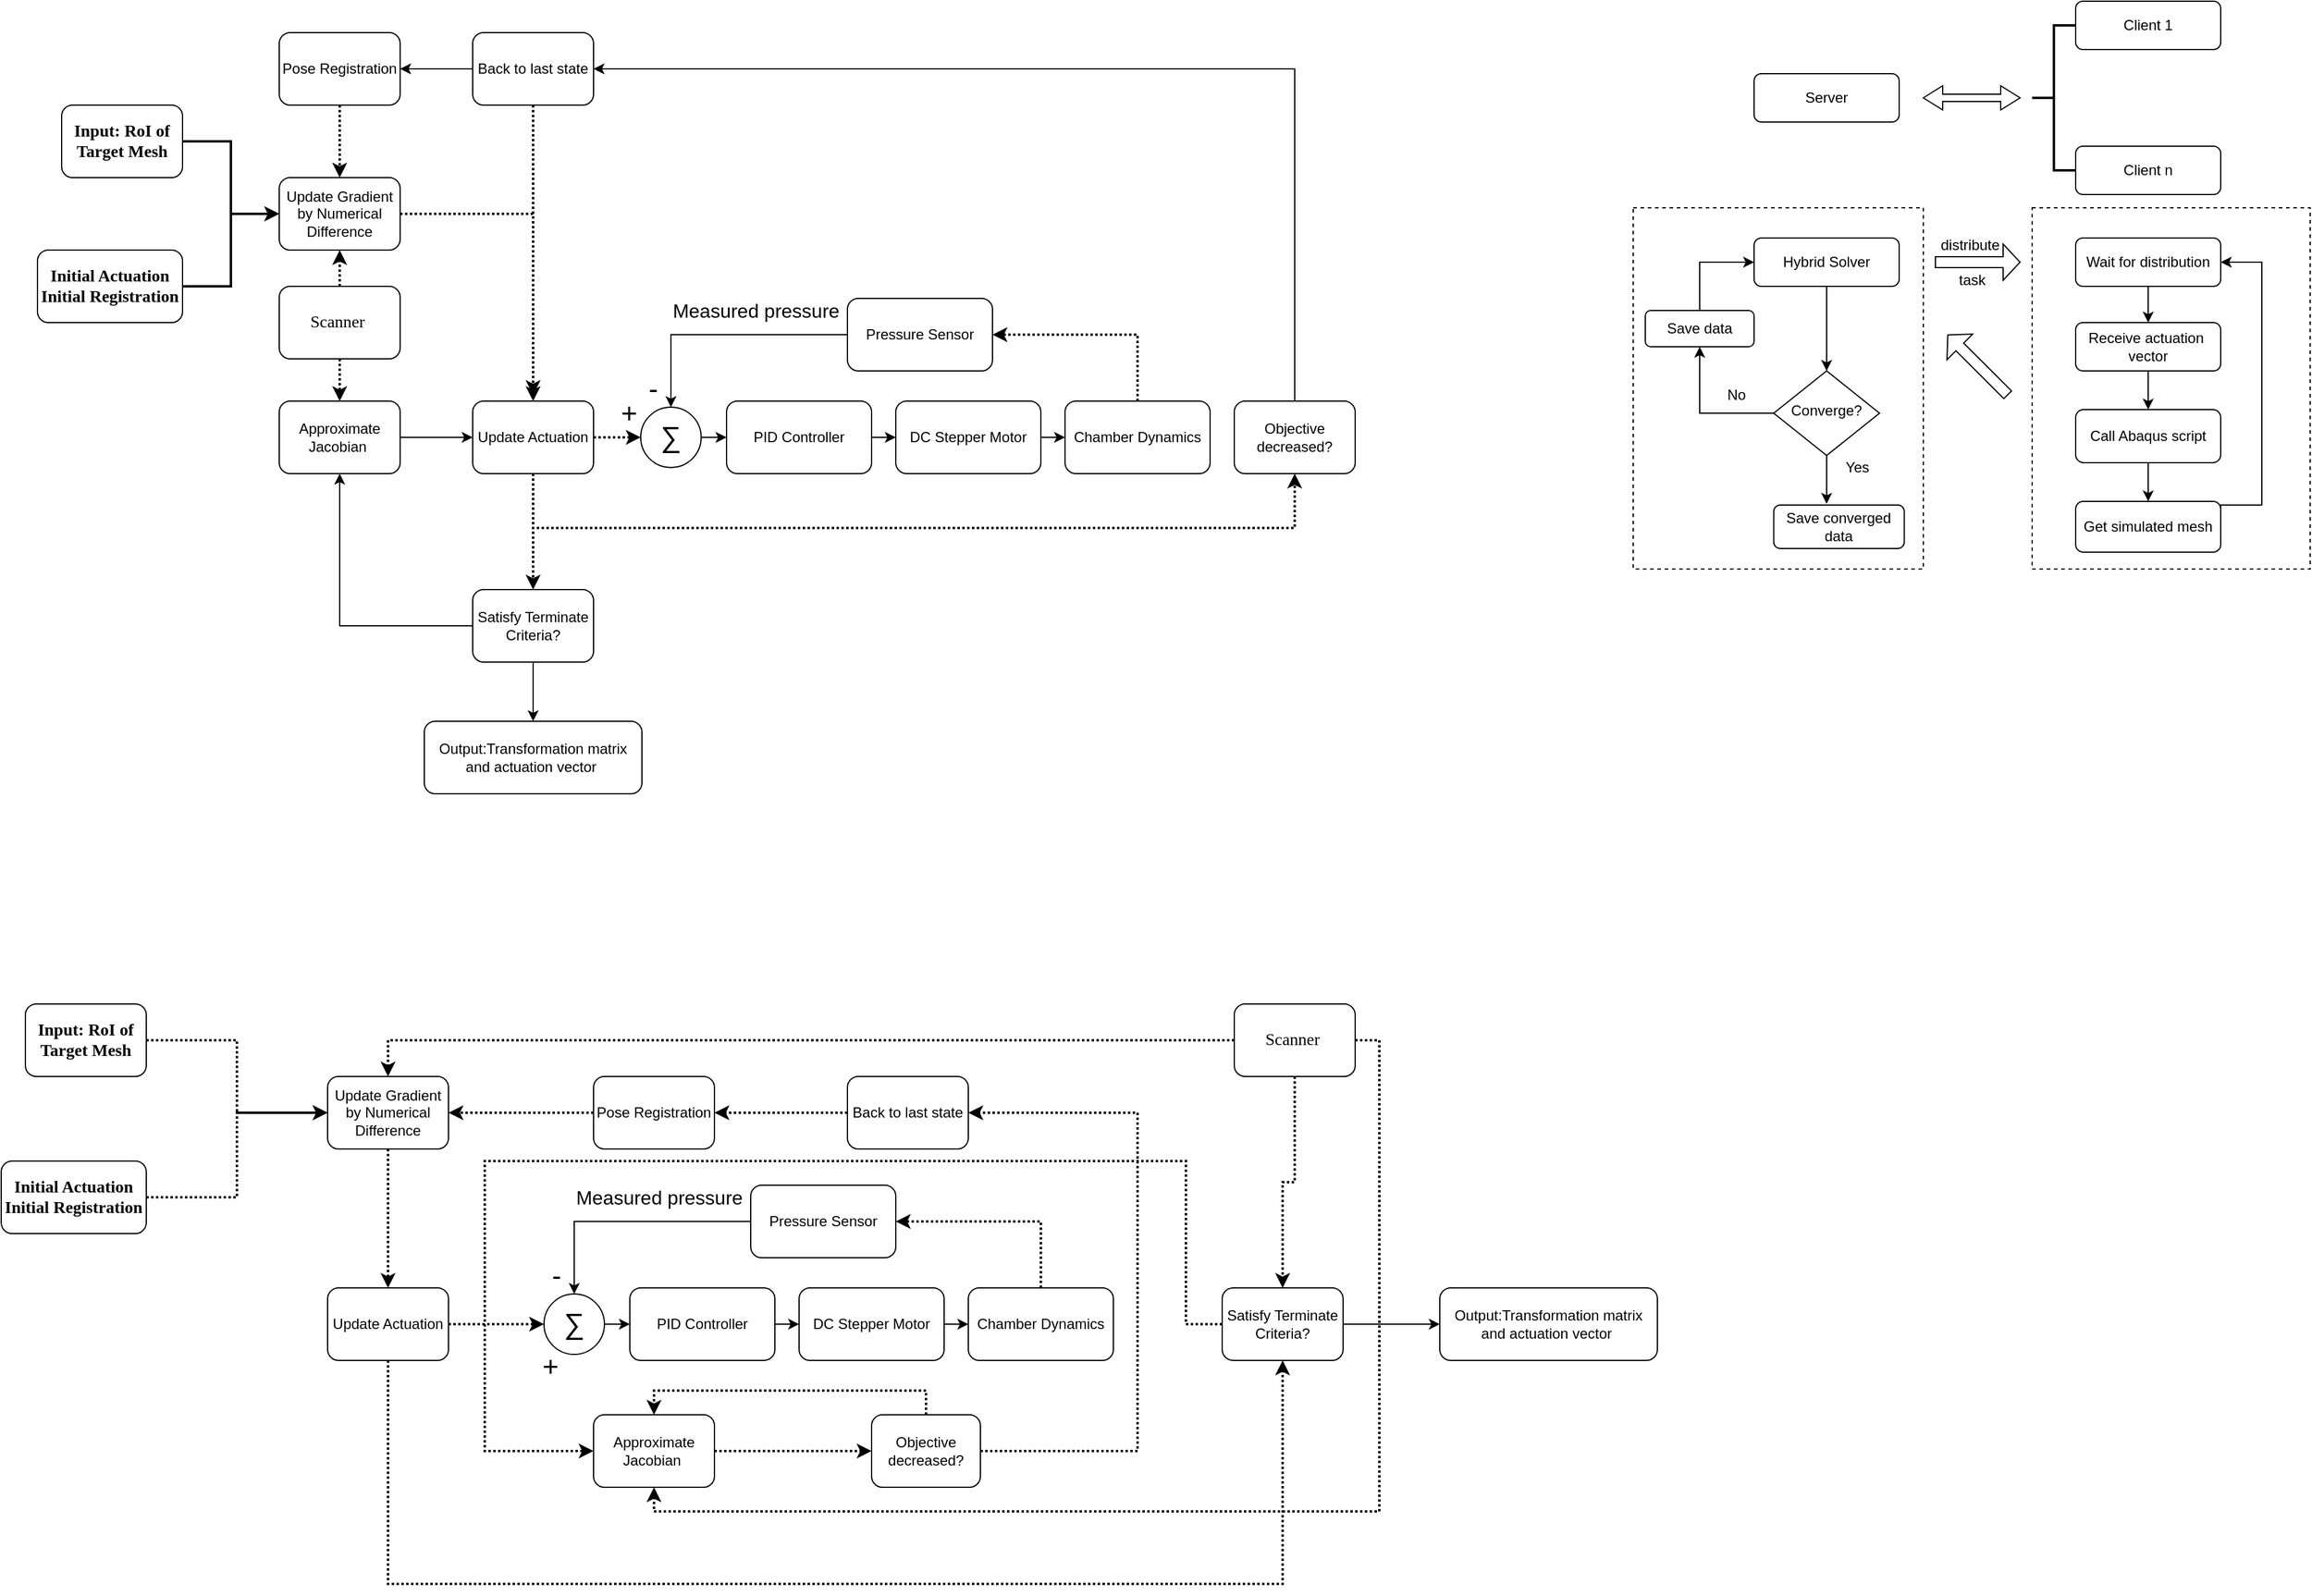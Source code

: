 <mxfile version="17.1.0" type="github">
  <diagram id="C5RBs43oDa-KdzZeNtuy" name="Page-1">
    <mxGraphModel dx="3432" dy="953" grid="1" gridSize="10" guides="1" tooltips="1" connect="1" arrows="1" fold="1" page="1" pageScale="1" pageWidth="827" pageHeight="1169" math="0" shadow="0">
      <root>
        <mxCell id="WIyWlLk6GJQsqaUBKTNV-0" />
        <mxCell id="WIyWlLk6GJQsqaUBKTNV-1" parent="WIyWlLk6GJQsqaUBKTNV-0" />
        <mxCell id="uddgrojwwecJSDZZouhw-0" value="Server" style="rounded=1;whiteSpace=wrap;html=1;fontSize=12;glass=0;strokeWidth=1;shadow=0;" parent="WIyWlLk6GJQsqaUBKTNV-1" vertex="1">
          <mxGeometry x="260" y="330" width="120" height="40" as="geometry" />
        </mxCell>
        <mxCell id="uddgrojwwecJSDZZouhw-1" value="Client 1" style="rounded=1;whiteSpace=wrap;html=1;fontSize=12;glass=0;strokeWidth=1;shadow=0;" parent="WIyWlLk6GJQsqaUBKTNV-1" vertex="1">
          <mxGeometry x="526" y="270" width="120" height="40" as="geometry" />
        </mxCell>
        <mxCell id="uddgrojwwecJSDZZouhw-3" value="Client n" style="rounded=1;whiteSpace=wrap;html=1;fontSize=12;glass=0;strokeWidth=1;shadow=0;" parent="WIyWlLk6GJQsqaUBKTNV-1" vertex="1">
          <mxGeometry x="526" y="390" width="120" height="40" as="geometry" />
        </mxCell>
        <mxCell id="uddgrojwwecJSDZZouhw-6" value="" style="shape=doubleArrow;whiteSpace=wrap;html=1;" parent="WIyWlLk6GJQsqaUBKTNV-1" vertex="1">
          <mxGeometry x="400" y="340" width="80" height="20" as="geometry" />
        </mxCell>
        <mxCell id="uddgrojwwecJSDZZouhw-11" value="" style="strokeWidth=2;html=1;shape=mxgraph.flowchart.annotation_2;align=left;labelPosition=right;pointerEvents=1;" parent="WIyWlLk6GJQsqaUBKTNV-1" vertex="1">
          <mxGeometry x="490" y="290" width="36" height="120" as="geometry" />
        </mxCell>
        <mxCell id="uddgrojwwecJSDZZouhw-13" value="Hybrid Solver" style="rounded=1;whiteSpace=wrap;html=1;fontSize=12;glass=0;strokeWidth=1;shadow=0;" parent="WIyWlLk6GJQsqaUBKTNV-1" vertex="1">
          <mxGeometry x="260" y="466" width="120" height="40" as="geometry" />
        </mxCell>
        <mxCell id="uddgrojwwecJSDZZouhw-23" style="edgeStyle=orthogonalEdgeStyle;rounded=0;orthogonalLoop=1;jettySize=auto;html=1;exitX=0;exitY=0.5;exitDx=0;exitDy=0;entryX=0.5;entryY=1;entryDx=0;entryDy=0;" parent="WIyWlLk6GJQsqaUBKTNV-1" source="uddgrojwwecJSDZZouhw-15" target="uddgrojwwecJSDZZouhw-21" edge="1">
          <mxGeometry relative="1" as="geometry" />
        </mxCell>
        <mxCell id="uddgrojwwecJSDZZouhw-24" style="edgeStyle=orthogonalEdgeStyle;rounded=0;orthogonalLoop=1;jettySize=auto;html=1;exitX=0.5;exitY=0;exitDx=0;exitDy=0;entryX=0;entryY=0.5;entryDx=0;entryDy=0;" parent="WIyWlLk6GJQsqaUBKTNV-1" source="uddgrojwwecJSDZZouhw-21" target="uddgrojwwecJSDZZouhw-13" edge="1">
          <mxGeometry relative="1" as="geometry" />
        </mxCell>
        <mxCell id="uddgrojwwecJSDZZouhw-21" value="Save data" style="rounded=1;whiteSpace=wrap;html=1;fontSize=12;glass=0;strokeWidth=1;shadow=0;" parent="WIyWlLk6GJQsqaUBKTNV-1" vertex="1">
          <mxGeometry x="170" y="526" width="90" height="30" as="geometry" />
        </mxCell>
        <mxCell id="uddgrojwwecJSDZZouhw-15" value="Converge?" style="rhombus;whiteSpace=wrap;html=1;shadow=0;fontFamily=Helvetica;fontSize=12;align=center;strokeWidth=1;spacing=6;spacingTop=-4;" parent="WIyWlLk6GJQsqaUBKTNV-1" vertex="1">
          <mxGeometry x="276.25" y="576" width="87.5" height="70" as="geometry" />
        </mxCell>
        <mxCell id="uddgrojwwecJSDZZouhw-29" style="edgeStyle=orthogonalEdgeStyle;rounded=0;orthogonalLoop=1;jettySize=auto;html=1;exitX=0.5;exitY=1;exitDx=0;exitDy=0;entryX=0.5;entryY=0;entryDx=0;entryDy=0;" parent="WIyWlLk6GJQsqaUBKTNV-1" source="uddgrojwwecJSDZZouhw-13" target="uddgrojwwecJSDZZouhw-15" edge="1">
          <mxGeometry relative="1" as="geometry">
            <mxPoint x="440" y="546" as="sourcePoint" />
            <mxPoint x="370" y="506" as="targetPoint" />
          </mxGeometry>
        </mxCell>
        <mxCell id="uddgrojwwecJSDZZouhw-30" style="edgeStyle=orthogonalEdgeStyle;rounded=0;orthogonalLoop=1;jettySize=auto;html=1;exitX=0.5;exitY=1;exitDx=0;exitDy=0;" parent="WIyWlLk6GJQsqaUBKTNV-1" source="uddgrojwwecJSDZZouhw-15" edge="1">
          <mxGeometry relative="1" as="geometry">
            <mxPoint x="319.5" y="656" as="sourcePoint" />
            <mxPoint x="320" y="686" as="targetPoint" />
            <Array as="points" />
          </mxGeometry>
        </mxCell>
        <mxCell id="uddgrojwwecJSDZZouhw-31" value="Yes&lt;br&gt;" style="text;html=1;align=center;verticalAlign=middle;resizable=0;points=[];autosize=1;strokeColor=none;fillColor=none;" parent="WIyWlLk6GJQsqaUBKTNV-1" vertex="1">
          <mxGeometry x="330" y="646" width="30" height="20" as="geometry" />
        </mxCell>
        <mxCell id="uddgrojwwecJSDZZouhw-32" value="No" style="text;html=1;align=center;verticalAlign=middle;resizable=0;points=[];autosize=1;strokeColor=none;fillColor=none;" parent="WIyWlLk6GJQsqaUBKTNV-1" vertex="1">
          <mxGeometry x="230" y="586" width="30" height="20" as="geometry" />
        </mxCell>
        <mxCell id="uddgrojwwecJSDZZouhw-34" value="Save converged data" style="rounded=1;whiteSpace=wrap;html=1;fontSize=12;glass=0;strokeWidth=1;shadow=0;" parent="WIyWlLk6GJQsqaUBKTNV-1" vertex="1">
          <mxGeometry x="276.25" y="687" width="108" height="36" as="geometry" />
        </mxCell>
        <mxCell id="uddgrojwwecJSDZZouhw-35" value="" style="shape=singleArrow;whiteSpace=wrap;html=1;" parent="WIyWlLk6GJQsqaUBKTNV-1" vertex="1">
          <mxGeometry x="410" y="471" width="70" height="30" as="geometry" />
        </mxCell>
        <mxCell id="uddgrojwwecJSDZZouhw-36" value="distribute&amp;nbsp;&lt;br&gt;&lt;br&gt;task" style="text;html=1;align=center;verticalAlign=middle;resizable=0;points=[];autosize=1;strokeColor=none;fillColor=none;" parent="WIyWlLk6GJQsqaUBKTNV-1" vertex="1">
          <mxGeometry x="405" y="461" width="70" height="50" as="geometry" />
        </mxCell>
        <mxCell id="uddgrojwwecJSDZZouhw-39" value="" style="edgeStyle=orthogonalEdgeStyle;rounded=0;orthogonalLoop=1;jettySize=auto;html=1;" parent="WIyWlLk6GJQsqaUBKTNV-1" source="uddgrojwwecJSDZZouhw-37" target="uddgrojwwecJSDZZouhw-38" edge="1">
          <mxGeometry relative="1" as="geometry" />
        </mxCell>
        <mxCell id="uddgrojwwecJSDZZouhw-37" value="Receive actuation&amp;nbsp;&lt;br&gt;vector" style="rounded=1;whiteSpace=wrap;html=1;fontSize=12;glass=0;strokeWidth=1;shadow=0;" parent="WIyWlLk6GJQsqaUBKTNV-1" vertex="1">
          <mxGeometry x="526" y="536" width="120" height="40" as="geometry" />
        </mxCell>
        <mxCell id="uddgrojwwecJSDZZouhw-41" value="" style="edgeStyle=orthogonalEdgeStyle;rounded=0;orthogonalLoop=1;jettySize=auto;html=1;" parent="WIyWlLk6GJQsqaUBKTNV-1" source="uddgrojwwecJSDZZouhw-38" target="uddgrojwwecJSDZZouhw-40" edge="1">
          <mxGeometry relative="1" as="geometry" />
        </mxCell>
        <mxCell id="uddgrojwwecJSDZZouhw-38" value="Call Abaqus script" style="whiteSpace=wrap;html=1;rounded=1;shadow=0;strokeWidth=1;glass=0;" parent="WIyWlLk6GJQsqaUBKTNV-1" vertex="1">
          <mxGeometry x="526" y="608" width="120" height="44" as="geometry" />
        </mxCell>
        <mxCell id="uddgrojwwecJSDZZouhw-45" style="edgeStyle=orthogonalEdgeStyle;rounded=0;orthogonalLoop=1;jettySize=auto;html=1;exitX=1;exitY=0.5;exitDx=0;exitDy=0;entryX=1;entryY=0.5;entryDx=0;entryDy=0;" parent="WIyWlLk6GJQsqaUBKTNV-1" source="uddgrojwwecJSDZZouhw-40" target="uddgrojwwecJSDZZouhw-47" edge="1">
          <mxGeometry relative="1" as="geometry">
            <mxPoint x="670" y="538" as="targetPoint" />
            <Array as="points">
              <mxPoint x="680" y="687" />
              <mxPoint x="680" y="486" />
            </Array>
          </mxGeometry>
        </mxCell>
        <mxCell id="uddgrojwwecJSDZZouhw-40" value="Get simulated mesh" style="whiteSpace=wrap;html=1;rounded=1;shadow=0;strokeWidth=1;glass=0;" parent="WIyWlLk6GJQsqaUBKTNV-1" vertex="1">
          <mxGeometry x="526" y="684" width="120" height="42" as="geometry" />
        </mxCell>
        <mxCell id="uddgrojwwecJSDZZouhw-42" value="" style="shape=singleArrow;whiteSpace=wrap;html=1;rotation=-135;" parent="WIyWlLk6GJQsqaUBKTNV-1" vertex="1">
          <mxGeometry x="410" y="556" width="70" height="30" as="geometry" />
        </mxCell>
        <mxCell id="uddgrojwwecJSDZZouhw-48" style="edgeStyle=orthogonalEdgeStyle;rounded=0;orthogonalLoop=1;jettySize=auto;html=1;exitX=0.5;exitY=1;exitDx=0;exitDy=0;entryX=0.5;entryY=0;entryDx=0;entryDy=0;" parent="WIyWlLk6GJQsqaUBKTNV-1" source="uddgrojwwecJSDZZouhw-47" target="uddgrojwwecJSDZZouhw-37" edge="1">
          <mxGeometry relative="1" as="geometry" />
        </mxCell>
        <mxCell id="uddgrojwwecJSDZZouhw-47" value="Wait for distribution" style="rounded=1;whiteSpace=wrap;html=1;fontSize=12;glass=0;strokeWidth=1;shadow=0;" parent="WIyWlLk6GJQsqaUBKTNV-1" vertex="1">
          <mxGeometry x="526" y="466" width="120" height="40" as="geometry" />
        </mxCell>
        <mxCell id="uddgrojwwecJSDZZouhw-52" value="" style="rounded=0;whiteSpace=wrap;html=1;fillColor=none;dashed=1;" parent="WIyWlLk6GJQsqaUBKTNV-1" vertex="1">
          <mxGeometry x="490" y="441" width="230" height="299" as="geometry" />
        </mxCell>
        <mxCell id="uddgrojwwecJSDZZouhw-53" value="" style="rounded=0;whiteSpace=wrap;html=1;fillColor=none;dashed=1;" parent="WIyWlLk6GJQsqaUBKTNV-1" vertex="1">
          <mxGeometry x="160" y="441" width="240" height="299" as="geometry" />
        </mxCell>
        <mxCell id="ObpepOgObd0LVibU54qH-86" style="edgeStyle=orthogonalEdgeStyle;rounded=1;jumpSize=2;orthogonalLoop=1;jettySize=auto;html=1;exitX=1;exitY=0.5;exitDx=0;exitDy=0;entryX=0;entryY=0.5;entryDx=0;entryDy=0;dashed=1;dashPattern=1 1;fontFamily=Times New Roman;fontSize=14;startArrow=none;startFill=0;strokeColor=#000000;strokeWidth=2;" edge="1" parent="WIyWlLk6GJQsqaUBKTNV-1" source="ObpepOgObd0LVibU54qH-23" target="ObpepOgObd0LVibU54qH-1">
          <mxGeometry relative="1" as="geometry" />
        </mxCell>
        <mxCell id="ObpepOgObd0LVibU54qH-95" style="edgeStyle=orthogonalEdgeStyle;rounded=0;jumpSize=2;orthogonalLoop=1;jettySize=auto;html=1;exitX=0.5;exitY=1;exitDx=0;exitDy=0;entryX=0.5;entryY=0;entryDx=0;entryDy=0;dashed=1;dashPattern=1 1;fontFamily=Times New Roman;fontSize=14;startArrow=none;startFill=0;strokeColor=#000000;strokeWidth=2;" edge="1" parent="WIyWlLk6GJQsqaUBKTNV-1" source="ObpepOgObd0LVibU54qH-23" target="ObpepOgObd0LVibU54qH-28">
          <mxGeometry relative="1" as="geometry" />
        </mxCell>
        <mxCell id="ObpepOgObd0LVibU54qH-104" style="edgeStyle=orthogonalEdgeStyle;rounded=0;jumpSize=2;orthogonalLoop=1;jettySize=auto;html=1;exitX=0.5;exitY=1;exitDx=0;exitDy=0;entryX=0.5;entryY=1;entryDx=0;entryDy=0;dashed=1;dashPattern=1 1;fontFamily=Times New Roman;fontSize=14;startArrow=none;startFill=0;strokeColor=#000000;strokeWidth=2;" edge="1" parent="WIyWlLk6GJQsqaUBKTNV-1" source="ObpepOgObd0LVibU54qH-23" target="ObpepOgObd0LVibU54qH-33">
          <mxGeometry relative="1" as="geometry">
            <Array as="points">
              <mxPoint x="-750" y="706" />
              <mxPoint x="-120" y="706" />
            </Array>
          </mxGeometry>
        </mxCell>
        <mxCell id="ObpepOgObd0LVibU54qH-23" value="Update Actuation" style="rounded=1;whiteSpace=wrap;html=1;" vertex="1" parent="WIyWlLk6GJQsqaUBKTNV-1">
          <mxGeometry x="-800" y="601" width="100" height="60" as="geometry" />
        </mxCell>
        <mxCell id="ObpepOgObd0LVibU54qH-62" style="edgeStyle=orthogonalEdgeStyle;rounded=0;orthogonalLoop=1;jettySize=auto;html=1;exitX=1;exitY=0.5;exitDx=0;exitDy=0;entryX=0;entryY=0.5;entryDx=0;entryDy=0;fontSize=19;strokeColor=#000000;" edge="1" parent="WIyWlLk6GJQsqaUBKTNV-1" source="ObpepOgObd0LVibU54qH-26" target="ObpepOgObd0LVibU54qH-23">
          <mxGeometry relative="1" as="geometry" />
        </mxCell>
        <mxCell id="ObpepOgObd0LVibU54qH-26" value="Approximate Jacobian&amp;nbsp;" style="rounded=1;whiteSpace=wrap;html=1;" vertex="1" parent="WIyWlLk6GJQsqaUBKTNV-1">
          <mxGeometry x="-960" y="601" width="100" height="60" as="geometry" />
        </mxCell>
        <mxCell id="ObpepOgObd0LVibU54qH-36" value="" style="edgeStyle=orthogonalEdgeStyle;rounded=0;orthogonalLoop=1;jettySize=auto;html=1;fontSize=19;" edge="1" parent="WIyWlLk6GJQsqaUBKTNV-1" source="ObpepOgObd0LVibU54qH-28" target="ObpepOgObd0LVibU54qH-35">
          <mxGeometry relative="1" as="geometry" />
        </mxCell>
        <mxCell id="ObpepOgObd0LVibU54qH-68" style="edgeStyle=orthogonalEdgeStyle;rounded=0;orthogonalLoop=1;jettySize=auto;html=1;exitX=0;exitY=0.5;exitDx=0;exitDy=0;entryX=0.5;entryY=1;entryDx=0;entryDy=0;fontSize=19;" edge="1" parent="WIyWlLk6GJQsqaUBKTNV-1" source="ObpepOgObd0LVibU54qH-28" target="ObpepOgObd0LVibU54qH-26">
          <mxGeometry relative="1" as="geometry" />
        </mxCell>
        <mxCell id="ObpepOgObd0LVibU54qH-28" value="Satisfy Terminate Criteria?" style="rounded=1;whiteSpace=wrap;html=1;" vertex="1" parent="WIyWlLk6GJQsqaUBKTNV-1">
          <mxGeometry x="-800" y="757" width="100" height="60" as="geometry" />
        </mxCell>
        <mxCell id="ObpepOgObd0LVibU54qH-39" style="edgeStyle=orthogonalEdgeStyle;rounded=0;orthogonalLoop=1;jettySize=auto;html=1;exitX=0.5;exitY=0;exitDx=0;exitDy=0;entryX=1;entryY=0.5;entryDx=0;entryDy=0;fontSize=19;" edge="1" parent="WIyWlLk6GJQsqaUBKTNV-1" source="ObpepOgObd0LVibU54qH-33" target="ObpepOgObd0LVibU54qH-38">
          <mxGeometry relative="1" as="geometry" />
        </mxCell>
        <mxCell id="ObpepOgObd0LVibU54qH-33" value="Objective decreased?" style="rounded=1;whiteSpace=wrap;html=1;" vertex="1" parent="WIyWlLk6GJQsqaUBKTNV-1">
          <mxGeometry x="-170" y="601" width="100" height="60" as="geometry" />
        </mxCell>
        <mxCell id="ObpepOgObd0LVibU54qH-35" value="Output:Transformation matrix and actuation vector&amp;nbsp;" style="rounded=1;whiteSpace=wrap;html=1;" vertex="1" parent="WIyWlLk6GJQsqaUBKTNV-1">
          <mxGeometry x="-840" y="866" width="180" height="60" as="geometry" />
        </mxCell>
        <mxCell id="ObpepOgObd0LVibU54qH-41" value="" style="edgeStyle=orthogonalEdgeStyle;rounded=0;orthogonalLoop=1;jettySize=auto;html=1;fontSize=19;" edge="1" parent="WIyWlLk6GJQsqaUBKTNV-1" source="ObpepOgObd0LVibU54qH-38" target="ObpepOgObd0LVibU54qH-40">
          <mxGeometry relative="1" as="geometry" />
        </mxCell>
        <mxCell id="ObpepOgObd0LVibU54qH-91" style="edgeStyle=orthogonalEdgeStyle;rounded=1;jumpSize=2;orthogonalLoop=1;jettySize=auto;html=1;exitX=0.5;exitY=1;exitDx=0;exitDy=0;dashed=1;dashPattern=1 1;fontFamily=Times New Roman;fontSize=14;startArrow=none;startFill=0;strokeColor=#000000;strokeWidth=2;" edge="1" parent="WIyWlLk6GJQsqaUBKTNV-1" source="ObpepOgObd0LVibU54qH-38">
          <mxGeometry relative="1" as="geometry">
            <mxPoint x="-750.0" y="596" as="targetPoint" />
            <Array as="points">
              <mxPoint x="-750" y="406" />
            </Array>
          </mxGeometry>
        </mxCell>
        <mxCell id="ObpepOgObd0LVibU54qH-38" value="Back to last state" style="rounded=1;whiteSpace=wrap;html=1;" vertex="1" parent="WIyWlLk6GJQsqaUBKTNV-1">
          <mxGeometry x="-800" y="296" width="100" height="60" as="geometry" />
        </mxCell>
        <mxCell id="ObpepOgObd0LVibU54qH-93" style="edgeStyle=orthogonalEdgeStyle;rounded=1;jumpSize=2;orthogonalLoop=1;jettySize=auto;html=1;exitX=0.5;exitY=1;exitDx=0;exitDy=0;entryX=0.5;entryY=0;entryDx=0;entryDy=0;dashed=1;dashPattern=1 1;fontFamily=Times New Roman;fontSize=14;startArrow=none;startFill=0;strokeColor=#000000;strokeWidth=2;" edge="1" parent="WIyWlLk6GJQsqaUBKTNV-1" source="ObpepOgObd0LVibU54qH-40" target="ObpepOgObd0LVibU54qH-19">
          <mxGeometry relative="1" as="geometry" />
        </mxCell>
        <mxCell id="ObpepOgObd0LVibU54qH-40" value="Pose Registration" style="rounded=1;whiteSpace=wrap;html=1;" vertex="1" parent="WIyWlLk6GJQsqaUBKTNV-1">
          <mxGeometry x="-960" y="296" width="100" height="60" as="geometry" />
        </mxCell>
        <mxCell id="ObpepOgObd0LVibU54qH-73" style="rounded=0;orthogonalLoop=1;jettySize=auto;html=1;exitX=1;exitY=0.5;exitDx=0;exitDy=0;entryX=0.5;entryY=0;entryDx=0;entryDy=0;fontSize=19;strokeColor=#000000;strokeWidth=2;edgeStyle=orthogonalEdgeStyle;startArrow=none;startFill=0;jumpSize=2;dashed=1;dashPattern=1 1;" edge="1" parent="WIyWlLk6GJQsqaUBKTNV-1" source="ObpepOgObd0LVibU54qH-19" target="ObpepOgObd0LVibU54qH-23">
          <mxGeometry relative="1" as="geometry">
            <Array as="points">
              <mxPoint x="-750" y="446" />
            </Array>
          </mxGeometry>
        </mxCell>
        <mxCell id="ObpepOgObd0LVibU54qH-17" value="&lt;font style=&quot;font-size: 14px&quot; face=&quot;Times New Roman&quot;&gt;&lt;b&gt;Input: RoI of Target Mesh&lt;/b&gt;&lt;/font&gt;" style="rounded=1;whiteSpace=wrap;html=1;" vertex="1" parent="WIyWlLk6GJQsqaUBKTNV-1">
          <mxGeometry x="-1140" y="356" width="100" height="60" as="geometry" />
        </mxCell>
        <mxCell id="ObpepOgObd0LVibU54qH-20" style="edgeStyle=orthogonalEdgeStyle;rounded=0;orthogonalLoop=1;jettySize=auto;html=1;exitX=1;exitY=0.5;exitDx=0;exitDy=0;entryX=0;entryY=0.5;entryDx=0;entryDy=0;fontSize=19;strokeWidth=2;" edge="1" parent="WIyWlLk6GJQsqaUBKTNV-1" source="ObpepOgObd0LVibU54qH-17" target="ObpepOgObd0LVibU54qH-19">
          <mxGeometry relative="1" as="geometry" />
        </mxCell>
        <mxCell id="ObpepOgObd0LVibU54qH-12" value="&lt;font style=&quot;font-size: 23px&quot;&gt;+&lt;/font&gt;" style="text;html=1;align=center;verticalAlign=middle;resizable=0;points=[];autosize=1;strokeColor=none;fillColor=none;" vertex="1" parent="WIyWlLk6GJQsqaUBKTNV-1">
          <mxGeometry x="-686" y="601" width="30" height="20" as="geometry" />
        </mxCell>
        <mxCell id="ObpepOgObd0LVibU54qH-0" value="PID Controller" style="rounded=1;whiteSpace=wrap;html=1;" vertex="1" parent="WIyWlLk6GJQsqaUBKTNV-1">
          <mxGeometry x="-590" y="601" width="120" height="60" as="geometry" />
        </mxCell>
        <mxCell id="ObpepOgObd0LVibU54qH-1" value="&lt;font style=&quot;font-size: 24px&quot;&gt;∑&lt;/font&gt;" style="ellipse;whiteSpace=wrap;html=1;aspect=fixed;" vertex="1" parent="WIyWlLk6GJQsqaUBKTNV-1">
          <mxGeometry x="-661" y="606" width="50" height="50" as="geometry" />
        </mxCell>
        <mxCell id="ObpepOgObd0LVibU54qH-10" style="edgeStyle=orthogonalEdgeStyle;rounded=0;orthogonalLoop=1;jettySize=auto;html=1;exitX=0;exitY=0.5;exitDx=0;exitDy=0;entryX=0.5;entryY=0;entryDx=0;entryDy=0;" edge="1" parent="WIyWlLk6GJQsqaUBKTNV-1" source="ObpepOgObd0LVibU54qH-2" target="ObpepOgObd0LVibU54qH-1">
          <mxGeometry relative="1" as="geometry">
            <mxPoint x="-590" y="536" as="targetPoint" />
          </mxGeometry>
        </mxCell>
        <mxCell id="ObpepOgObd0LVibU54qH-2" value="Pressure Sensor" style="rounded=1;whiteSpace=wrap;html=1;" vertex="1" parent="WIyWlLk6GJQsqaUBKTNV-1">
          <mxGeometry x="-490" y="516" width="120" height="60" as="geometry" />
        </mxCell>
        <mxCell id="ObpepOgObd0LVibU54qH-3" value="DC Stepper Motor" style="rounded=1;whiteSpace=wrap;html=1;" vertex="1" parent="WIyWlLk6GJQsqaUBKTNV-1">
          <mxGeometry x="-450" y="601" width="120" height="60" as="geometry" />
        </mxCell>
        <mxCell id="ObpepOgObd0LVibU54qH-13" value="&lt;font style=&quot;font-size: 23px&quot;&gt;-&lt;/font&gt;" style="text;html=1;align=center;verticalAlign=middle;resizable=0;points=[];autosize=1;strokeColor=none;fillColor=none;" vertex="1" parent="WIyWlLk6GJQsqaUBKTNV-1">
          <mxGeometry x="-661" y="581" width="20" height="20" as="geometry" />
        </mxCell>
        <mxCell id="ObpepOgObd0LVibU54qH-14" value="&lt;font style=&quot;font-size: 16px&quot;&gt;Measured pressure&lt;/font&gt;" style="text;html=1;align=center;verticalAlign=middle;resizable=0;points=[];autosize=1;strokeColor=none;fillColor=none;" vertex="1" parent="WIyWlLk6GJQsqaUBKTNV-1">
          <mxGeometry x="-641" y="516" width="150" height="20" as="geometry" />
        </mxCell>
        <mxCell id="ObpepOgObd0LVibU54qH-103" style="edgeStyle=orthogonalEdgeStyle;rounded=0;jumpSize=2;orthogonalLoop=1;jettySize=auto;html=1;exitX=0.5;exitY=0;exitDx=0;exitDy=0;entryX=1;entryY=0.5;entryDx=0;entryDy=0;dashed=1;dashPattern=1 1;fontFamily=Times New Roman;fontSize=14;startArrow=none;startFill=0;strokeColor=#000000;strokeWidth=2;" edge="1" parent="WIyWlLk6GJQsqaUBKTNV-1" source="ObpepOgObd0LVibU54qH-4" target="ObpepOgObd0LVibU54qH-2">
          <mxGeometry relative="1" as="geometry" />
        </mxCell>
        <mxCell id="ObpepOgObd0LVibU54qH-4" value="Chamber Dynamics" style="rounded=1;whiteSpace=wrap;html=1;" vertex="1" parent="WIyWlLk6GJQsqaUBKTNV-1">
          <mxGeometry x="-310" y="601" width="120" height="60" as="geometry" />
        </mxCell>
        <mxCell id="ObpepOgObd0LVibU54qH-5" style="edgeStyle=orthogonalEdgeStyle;rounded=0;orthogonalLoop=1;jettySize=auto;html=1;exitX=1;exitY=0.5;exitDx=0;exitDy=0;entryX=0;entryY=0.5;entryDx=0;entryDy=0;" edge="1" parent="WIyWlLk6GJQsqaUBKTNV-1" source="ObpepOgObd0LVibU54qH-1" target="ObpepOgObd0LVibU54qH-0">
          <mxGeometry relative="1" as="geometry" />
        </mxCell>
        <mxCell id="ObpepOgObd0LVibU54qH-6" style="edgeStyle=orthogonalEdgeStyle;rounded=0;orthogonalLoop=1;jettySize=auto;html=1;exitX=1;exitY=0.5;exitDx=0;exitDy=0;entryX=0;entryY=0.5;entryDx=0;entryDy=0;" edge="1" parent="WIyWlLk6GJQsqaUBKTNV-1" source="ObpepOgObd0LVibU54qH-0" target="ObpepOgObd0LVibU54qH-3">
          <mxGeometry relative="1" as="geometry" />
        </mxCell>
        <mxCell id="ObpepOgObd0LVibU54qH-8" style="edgeStyle=orthogonalEdgeStyle;rounded=0;orthogonalLoop=1;jettySize=auto;html=1;exitX=1;exitY=0.5;exitDx=0;exitDy=0;entryX=0;entryY=0.5;entryDx=0;entryDy=0;" edge="1" parent="WIyWlLk6GJQsqaUBKTNV-1" source="ObpepOgObd0LVibU54qH-3" target="ObpepOgObd0LVibU54qH-4">
          <mxGeometry relative="1" as="geometry" />
        </mxCell>
        <mxCell id="ObpepOgObd0LVibU54qH-83" style="edgeStyle=orthogonalEdgeStyle;rounded=0;jumpSize=2;orthogonalLoop=1;jettySize=auto;html=1;exitX=1;exitY=0.5;exitDx=0;exitDy=0;entryX=0;entryY=0.5;entryDx=0;entryDy=0;fontSize=23;startArrow=none;startFill=0;strokeColor=#000000;strokeWidth=2;" edge="1" parent="WIyWlLk6GJQsqaUBKTNV-1" source="ObpepOgObd0LVibU54qH-18" target="ObpepOgObd0LVibU54qH-19">
          <mxGeometry relative="1" as="geometry" />
        </mxCell>
        <mxCell id="ObpepOgObd0LVibU54qH-18" value="&lt;font style=&quot;font-size: 14px&quot; face=&quot;Times New Roman&quot;&gt;&lt;b&gt;Initial Actuation&lt;br&gt;Initial Registration&lt;/b&gt;&lt;/font&gt;" style="rounded=1;whiteSpace=wrap;html=1;" vertex="1" parent="WIyWlLk6GJQsqaUBKTNV-1">
          <mxGeometry x="-1160" y="476" width="120" height="60" as="geometry" />
        </mxCell>
        <mxCell id="ObpepOgObd0LVibU54qH-19" value="Update Gradient by Numerical Difference" style="rounded=1;whiteSpace=wrap;html=1;" vertex="1" parent="WIyWlLk6GJQsqaUBKTNV-1">
          <mxGeometry x="-960" y="416" width="100" height="60" as="geometry" />
        </mxCell>
        <mxCell id="ObpepOgObd0LVibU54qH-101" style="edgeStyle=orthogonalEdgeStyle;rounded=0;jumpSize=2;orthogonalLoop=1;jettySize=auto;html=1;exitX=0.5;exitY=0;exitDx=0;exitDy=0;entryX=0.5;entryY=1;entryDx=0;entryDy=0;dashed=1;dashPattern=1 1;fontFamily=Times New Roman;fontSize=14;startArrow=none;startFill=0;strokeColor=#000000;strokeWidth=2;" edge="1" parent="WIyWlLk6GJQsqaUBKTNV-1" source="ObpepOgObd0LVibU54qH-99" target="ObpepOgObd0LVibU54qH-19">
          <mxGeometry relative="1" as="geometry" />
        </mxCell>
        <mxCell id="ObpepOgObd0LVibU54qH-102" style="edgeStyle=orthogonalEdgeStyle;rounded=0;jumpSize=2;orthogonalLoop=1;jettySize=auto;html=1;exitX=0.5;exitY=1;exitDx=0;exitDy=0;entryX=0.5;entryY=0;entryDx=0;entryDy=0;dashed=1;dashPattern=1 1;fontFamily=Times New Roman;fontSize=14;startArrow=none;startFill=0;strokeColor=#000000;strokeWidth=2;" edge="1" parent="WIyWlLk6GJQsqaUBKTNV-1" source="ObpepOgObd0LVibU54qH-99" target="ObpepOgObd0LVibU54qH-26">
          <mxGeometry relative="1" as="geometry" />
        </mxCell>
        <mxCell id="ObpepOgObd0LVibU54qH-99" value="Scanner&amp;nbsp;" style="rounded=1;whiteSpace=wrap;html=1;fontFamily=Times New Roman;fontSize=14;" vertex="1" parent="WIyWlLk6GJQsqaUBKTNV-1">
          <mxGeometry x="-960" y="506" width="100" height="60" as="geometry" />
        </mxCell>
        <mxCell id="ObpepOgObd0LVibU54qH-165" style="edgeStyle=orthogonalEdgeStyle;rounded=0;jumpSize=2;orthogonalLoop=1;jettySize=auto;html=1;exitX=1;exitY=0.5;exitDx=0;exitDy=0;entryX=0;entryY=0.5;entryDx=0;entryDy=0;dashed=1;dashPattern=1 1;fontFamily=Times New Roman;fontSize=14;startArrow=none;startFill=0;strokeColor=#000000;strokeWidth=2;" edge="1" parent="WIyWlLk6GJQsqaUBKTNV-1" source="ObpepOgObd0LVibU54qH-110" target="ObpepOgObd0LVibU54qH-129">
          <mxGeometry relative="1" as="geometry" />
        </mxCell>
        <mxCell id="ObpepOgObd0LVibU54qH-196" style="edgeStyle=orthogonalEdgeStyle;rounded=0;jumpSize=2;orthogonalLoop=1;jettySize=auto;html=1;exitX=0.5;exitY=1;exitDx=0;exitDy=0;entryX=0.5;entryY=1;entryDx=0;entryDy=0;dashed=1;dashPattern=1 1;fontFamily=Times New Roman;fontSize=14;startArrow=none;startFill=0;strokeColor=#000000;strokeWidth=2;" edge="1" parent="WIyWlLk6GJQsqaUBKTNV-1" source="ObpepOgObd0LVibU54qH-110" target="ObpepOgObd0LVibU54qH-115">
          <mxGeometry relative="1" as="geometry">
            <Array as="points">
              <mxPoint x="-870" y="1580" />
              <mxPoint x="-130" y="1580" />
            </Array>
          </mxGeometry>
        </mxCell>
        <mxCell id="ObpepOgObd0LVibU54qH-110" value="Update Actuation" style="rounded=1;whiteSpace=wrap;html=1;" vertex="1" parent="WIyWlLk6GJQsqaUBKTNV-1">
          <mxGeometry x="-920" y="1335" width="100" height="60" as="geometry" />
        </mxCell>
        <mxCell id="ObpepOgObd0LVibU54qH-184" style="edgeStyle=orthogonalEdgeStyle;rounded=0;jumpSize=2;orthogonalLoop=1;jettySize=auto;html=1;exitX=1;exitY=0.5;exitDx=0;exitDy=0;dashed=1;dashPattern=1 1;fontFamily=Times New Roman;fontSize=14;startArrow=none;startFill=0;strokeColor=#000000;strokeWidth=2;" edge="1" parent="WIyWlLk6GJQsqaUBKTNV-1" source="ObpepOgObd0LVibU54qH-112" target="ObpepOgObd0LVibU54qH-117">
          <mxGeometry relative="1" as="geometry" />
        </mxCell>
        <mxCell id="ObpepOgObd0LVibU54qH-112" value="Approximate Jacobian&amp;nbsp;" style="rounded=1;whiteSpace=wrap;html=1;" vertex="1" parent="WIyWlLk6GJQsqaUBKTNV-1">
          <mxGeometry x="-700" y="1440" width="100" height="60" as="geometry" />
        </mxCell>
        <mxCell id="ObpepOgObd0LVibU54qH-113" value="" style="edgeStyle=orthogonalEdgeStyle;rounded=0;orthogonalLoop=1;jettySize=auto;html=1;fontSize=19;" edge="1" source="ObpepOgObd0LVibU54qH-115" target="ObpepOgObd0LVibU54qH-118" parent="WIyWlLk6GJQsqaUBKTNV-1">
          <mxGeometry relative="1" as="geometry" />
        </mxCell>
        <mxCell id="ObpepOgObd0LVibU54qH-193" style="edgeStyle=orthogonalEdgeStyle;rounded=0;jumpSize=2;orthogonalLoop=1;jettySize=auto;html=1;exitX=0;exitY=0.5;exitDx=0;exitDy=0;entryX=0;entryY=0.5;entryDx=0;entryDy=0;dashed=1;dashPattern=1 1;fontFamily=Times New Roman;fontSize=14;startArrow=none;startFill=0;strokeColor=#000000;strokeWidth=2;" edge="1" parent="WIyWlLk6GJQsqaUBKTNV-1" source="ObpepOgObd0LVibU54qH-115" target="ObpepOgObd0LVibU54qH-112">
          <mxGeometry relative="1" as="geometry">
            <Array as="points">
              <mxPoint x="-210" y="1365" />
              <mxPoint x="-210" y="1230" />
              <mxPoint x="-790" y="1230" />
              <mxPoint x="-790" y="1470" />
            </Array>
          </mxGeometry>
        </mxCell>
        <mxCell id="ObpepOgObd0LVibU54qH-115" value="Satisfy Terminate Criteria?" style="rounded=1;whiteSpace=wrap;html=1;" vertex="1" parent="WIyWlLk6GJQsqaUBKTNV-1">
          <mxGeometry x="-180" y="1335" width="100" height="60" as="geometry" />
        </mxCell>
        <mxCell id="ObpepOgObd0LVibU54qH-188" style="edgeStyle=orthogonalEdgeStyle;rounded=0;jumpSize=2;orthogonalLoop=1;jettySize=auto;html=1;exitX=0.5;exitY=0;exitDx=0;exitDy=0;entryX=0.5;entryY=0;entryDx=0;entryDy=0;dashed=1;dashPattern=1 1;fontFamily=Times New Roman;fontSize=14;startArrow=none;startFill=0;strokeColor=#000000;strokeWidth=2;" edge="1" parent="WIyWlLk6GJQsqaUBKTNV-1" source="ObpepOgObd0LVibU54qH-117" target="ObpepOgObd0LVibU54qH-112">
          <mxGeometry relative="1" as="geometry" />
        </mxCell>
        <mxCell id="ObpepOgObd0LVibU54qH-190" style="edgeStyle=orthogonalEdgeStyle;rounded=0;jumpSize=2;orthogonalLoop=1;jettySize=auto;html=1;exitX=1;exitY=0.5;exitDx=0;exitDy=0;entryX=1;entryY=0.5;entryDx=0;entryDy=0;dashed=1;dashPattern=1 1;fontFamily=Times New Roman;fontSize=14;startArrow=none;startFill=0;strokeColor=#000000;strokeWidth=2;" edge="1" parent="WIyWlLk6GJQsqaUBKTNV-1" source="ObpepOgObd0LVibU54qH-117" target="ObpepOgObd0LVibU54qH-121">
          <mxGeometry relative="1" as="geometry">
            <Array as="points">
              <mxPoint x="-250" y="1470" />
              <mxPoint x="-250" y="1190" />
            </Array>
          </mxGeometry>
        </mxCell>
        <mxCell id="ObpepOgObd0LVibU54qH-117" value="Objective decreased?" style="rounded=1;whiteSpace=wrap;html=1;" vertex="1" parent="WIyWlLk6GJQsqaUBKTNV-1">
          <mxGeometry x="-470" y="1440" width="90" height="60" as="geometry" />
        </mxCell>
        <mxCell id="ObpepOgObd0LVibU54qH-118" value="Output:Transformation matrix and actuation vector&amp;nbsp;" style="rounded=1;whiteSpace=wrap;html=1;" vertex="1" parent="WIyWlLk6GJQsqaUBKTNV-1">
          <mxGeometry y="1335" width="180" height="60" as="geometry" />
        </mxCell>
        <mxCell id="ObpepOgObd0LVibU54qH-170" style="edgeStyle=orthogonalEdgeStyle;rounded=0;jumpSize=2;orthogonalLoop=1;jettySize=auto;html=1;exitX=0;exitY=0.5;exitDx=0;exitDy=0;entryX=1;entryY=0.5;entryDx=0;entryDy=0;dashed=1;dashPattern=1 1;fontFamily=Times New Roman;fontSize=14;startArrow=none;startFill=0;strokeColor=#000000;strokeWidth=2;" edge="1" parent="WIyWlLk6GJQsqaUBKTNV-1" source="ObpepOgObd0LVibU54qH-121" target="ObpepOgObd0LVibU54qH-123">
          <mxGeometry relative="1" as="geometry" />
        </mxCell>
        <mxCell id="ObpepOgObd0LVibU54qH-121" value="Back to last state" style="rounded=1;whiteSpace=wrap;html=1;" vertex="1" parent="WIyWlLk6GJQsqaUBKTNV-1">
          <mxGeometry x="-490" y="1160" width="100" height="60" as="geometry" />
        </mxCell>
        <mxCell id="ObpepOgObd0LVibU54qH-171" style="edgeStyle=orthogonalEdgeStyle;rounded=0;jumpSize=2;orthogonalLoop=1;jettySize=auto;html=1;exitX=0;exitY=0.5;exitDx=0;exitDy=0;entryX=1;entryY=0.5;entryDx=0;entryDy=0;dashed=1;dashPattern=1 1;fontFamily=Times New Roman;fontSize=14;startArrow=none;startFill=0;strokeColor=#000000;strokeWidth=2;" edge="1" parent="WIyWlLk6GJQsqaUBKTNV-1" source="ObpepOgObd0LVibU54qH-123" target="ObpepOgObd0LVibU54qH-142">
          <mxGeometry relative="1" as="geometry" />
        </mxCell>
        <mxCell id="ObpepOgObd0LVibU54qH-123" value="Pose Registration" style="rounded=1;whiteSpace=wrap;html=1;" vertex="1" parent="WIyWlLk6GJQsqaUBKTNV-1">
          <mxGeometry x="-700" y="1160" width="100" height="60" as="geometry" />
        </mxCell>
        <mxCell id="ObpepOgObd0LVibU54qH-174" style="edgeStyle=orthogonalEdgeStyle;rounded=0;jumpSize=2;orthogonalLoop=1;jettySize=auto;html=1;exitX=1;exitY=0.5;exitDx=0;exitDy=0;entryX=0;entryY=0.5;entryDx=0;entryDy=0;dashed=1;dashPattern=1 1;fontFamily=Times New Roman;fontSize=14;startArrow=none;startFill=0;strokeColor=#000000;strokeWidth=2;" edge="1" parent="WIyWlLk6GJQsqaUBKTNV-1" source="ObpepOgObd0LVibU54qH-125" target="ObpepOgObd0LVibU54qH-142">
          <mxGeometry relative="1" as="geometry" />
        </mxCell>
        <mxCell id="ObpepOgObd0LVibU54qH-125" value="&lt;font style=&quot;font-size: 14px&quot; face=&quot;Times New Roman&quot;&gt;&lt;b&gt;Input: RoI of Target Mesh&lt;/b&gt;&lt;/font&gt;" style="rounded=1;whiteSpace=wrap;html=1;" vertex="1" parent="WIyWlLk6GJQsqaUBKTNV-1">
          <mxGeometry x="-1170" y="1100" width="100" height="60" as="geometry" />
        </mxCell>
        <mxCell id="ObpepOgObd0LVibU54qH-127" value="&lt;font style=&quot;font-size: 23px&quot;&gt;+&lt;/font&gt;" style="text;html=1;align=center;verticalAlign=middle;resizable=0;points=[];autosize=1;strokeColor=none;fillColor=none;" vertex="1" parent="WIyWlLk6GJQsqaUBKTNV-1">
          <mxGeometry x="-751" y="1390" width="30" height="20" as="geometry" />
        </mxCell>
        <mxCell id="ObpepOgObd0LVibU54qH-128" value="PID Controller" style="rounded=1;whiteSpace=wrap;html=1;" vertex="1" parent="WIyWlLk6GJQsqaUBKTNV-1">
          <mxGeometry x="-670" y="1335" width="120" height="60" as="geometry" />
        </mxCell>
        <mxCell id="ObpepOgObd0LVibU54qH-129" value="&lt;font style=&quot;font-size: 24px&quot;&gt;∑&lt;/font&gt;" style="ellipse;whiteSpace=wrap;html=1;aspect=fixed;" vertex="1" parent="WIyWlLk6GJQsqaUBKTNV-1">
          <mxGeometry x="-741" y="1340" width="50" height="50" as="geometry" />
        </mxCell>
        <mxCell id="ObpepOgObd0LVibU54qH-130" style="edgeStyle=orthogonalEdgeStyle;rounded=0;orthogonalLoop=1;jettySize=auto;html=1;exitX=0;exitY=0.5;exitDx=0;exitDy=0;entryX=0.5;entryY=0;entryDx=0;entryDy=0;" edge="1" source="ObpepOgObd0LVibU54qH-131" target="ObpepOgObd0LVibU54qH-129" parent="WIyWlLk6GJQsqaUBKTNV-1">
          <mxGeometry relative="1" as="geometry">
            <mxPoint x="-670" y="1270" as="targetPoint" />
          </mxGeometry>
        </mxCell>
        <mxCell id="ObpepOgObd0LVibU54qH-131" value="Pressure Sensor" style="rounded=1;whiteSpace=wrap;html=1;" vertex="1" parent="WIyWlLk6GJQsqaUBKTNV-1">
          <mxGeometry x="-570" y="1250" width="120" height="60" as="geometry" />
        </mxCell>
        <mxCell id="ObpepOgObd0LVibU54qH-132" value="DC Stepper Motor" style="rounded=1;whiteSpace=wrap;html=1;" vertex="1" parent="WIyWlLk6GJQsqaUBKTNV-1">
          <mxGeometry x="-530" y="1335" width="120" height="60" as="geometry" />
        </mxCell>
        <mxCell id="ObpepOgObd0LVibU54qH-133" value="&lt;font style=&quot;font-size: 23px&quot;&gt;-&lt;/font&gt;" style="text;html=1;align=center;verticalAlign=middle;resizable=0;points=[];autosize=1;strokeColor=none;fillColor=none;" vertex="1" parent="WIyWlLk6GJQsqaUBKTNV-1">
          <mxGeometry x="-741" y="1315" width="20" height="20" as="geometry" />
        </mxCell>
        <mxCell id="ObpepOgObd0LVibU54qH-134" value="&lt;font style=&quot;font-size: 16px&quot;&gt;Measured pressure&lt;/font&gt;" style="text;html=1;align=center;verticalAlign=middle;resizable=0;points=[];autosize=1;strokeColor=none;fillColor=none;" vertex="1" parent="WIyWlLk6GJQsqaUBKTNV-1">
          <mxGeometry x="-721" y="1250" width="150" height="20" as="geometry" />
        </mxCell>
        <mxCell id="ObpepOgObd0LVibU54qH-135" style="edgeStyle=orthogonalEdgeStyle;rounded=0;jumpSize=2;orthogonalLoop=1;jettySize=auto;html=1;exitX=0.5;exitY=0;exitDx=0;exitDy=0;entryX=1;entryY=0.5;entryDx=0;entryDy=0;dashed=1;dashPattern=1 1;fontFamily=Times New Roman;fontSize=14;startArrow=none;startFill=0;strokeColor=#000000;strokeWidth=2;" edge="1" source="ObpepOgObd0LVibU54qH-136" target="ObpepOgObd0LVibU54qH-131" parent="WIyWlLk6GJQsqaUBKTNV-1">
          <mxGeometry relative="1" as="geometry" />
        </mxCell>
        <mxCell id="ObpepOgObd0LVibU54qH-136" value="Chamber Dynamics" style="rounded=1;whiteSpace=wrap;html=1;" vertex="1" parent="WIyWlLk6GJQsqaUBKTNV-1">
          <mxGeometry x="-390" y="1335" width="120" height="60" as="geometry" />
        </mxCell>
        <mxCell id="ObpepOgObd0LVibU54qH-137" style="edgeStyle=orthogonalEdgeStyle;rounded=0;orthogonalLoop=1;jettySize=auto;html=1;exitX=1;exitY=0.5;exitDx=0;exitDy=0;entryX=0;entryY=0.5;entryDx=0;entryDy=0;" edge="1" source="ObpepOgObd0LVibU54qH-129" target="ObpepOgObd0LVibU54qH-128" parent="WIyWlLk6GJQsqaUBKTNV-1">
          <mxGeometry relative="1" as="geometry" />
        </mxCell>
        <mxCell id="ObpepOgObd0LVibU54qH-138" style="edgeStyle=orthogonalEdgeStyle;rounded=0;orthogonalLoop=1;jettySize=auto;html=1;exitX=1;exitY=0.5;exitDx=0;exitDy=0;entryX=0;entryY=0.5;entryDx=0;entryDy=0;" edge="1" source="ObpepOgObd0LVibU54qH-128" target="ObpepOgObd0LVibU54qH-132" parent="WIyWlLk6GJQsqaUBKTNV-1">
          <mxGeometry relative="1" as="geometry" />
        </mxCell>
        <mxCell id="ObpepOgObd0LVibU54qH-139" style="edgeStyle=orthogonalEdgeStyle;rounded=0;orthogonalLoop=1;jettySize=auto;html=1;exitX=1;exitY=0.5;exitDx=0;exitDy=0;entryX=0;entryY=0.5;entryDx=0;entryDy=0;" edge="1" source="ObpepOgObd0LVibU54qH-132" target="ObpepOgObd0LVibU54qH-136" parent="WIyWlLk6GJQsqaUBKTNV-1">
          <mxGeometry relative="1" as="geometry" />
        </mxCell>
        <mxCell id="ObpepOgObd0LVibU54qH-175" style="edgeStyle=orthogonalEdgeStyle;rounded=0;jumpSize=2;orthogonalLoop=1;jettySize=auto;html=1;exitX=1;exitY=0.5;exitDx=0;exitDy=0;entryX=0;entryY=0.5;entryDx=0;entryDy=0;dashed=1;dashPattern=1 1;fontFamily=Times New Roman;fontSize=14;startArrow=none;startFill=0;strokeColor=#000000;strokeWidth=2;" edge="1" parent="WIyWlLk6GJQsqaUBKTNV-1" source="ObpepOgObd0LVibU54qH-141" target="ObpepOgObd0LVibU54qH-142">
          <mxGeometry relative="1" as="geometry" />
        </mxCell>
        <mxCell id="ObpepOgObd0LVibU54qH-141" value="&lt;font style=&quot;font-size: 14px&quot; face=&quot;Times New Roman&quot;&gt;&lt;b&gt;Initial Actuation&lt;br&gt;Initial Registration&lt;/b&gt;&lt;/font&gt;" style="rounded=1;whiteSpace=wrap;html=1;" vertex="1" parent="WIyWlLk6GJQsqaUBKTNV-1">
          <mxGeometry x="-1190" y="1230" width="120" height="60" as="geometry" />
        </mxCell>
        <mxCell id="ObpepOgObd0LVibU54qH-172" style="edgeStyle=orthogonalEdgeStyle;rounded=0;jumpSize=2;orthogonalLoop=1;jettySize=auto;html=1;exitX=0.5;exitY=1;exitDx=0;exitDy=0;entryX=0.5;entryY=0;entryDx=0;entryDy=0;dashed=1;dashPattern=1 1;fontFamily=Times New Roman;fontSize=14;startArrow=none;startFill=0;strokeColor=#000000;strokeWidth=2;" edge="1" parent="WIyWlLk6GJQsqaUBKTNV-1" source="ObpepOgObd0LVibU54qH-142" target="ObpepOgObd0LVibU54qH-110">
          <mxGeometry relative="1" as="geometry" />
        </mxCell>
        <mxCell id="ObpepOgObd0LVibU54qH-142" value="Update Gradient by Numerical Difference" style="rounded=1;whiteSpace=wrap;html=1;" vertex="1" parent="WIyWlLk6GJQsqaUBKTNV-1">
          <mxGeometry x="-920" y="1160" width="100" height="60" as="geometry" />
        </mxCell>
        <mxCell id="ObpepOgObd0LVibU54qH-168" style="edgeStyle=orthogonalEdgeStyle;rounded=0;jumpSize=2;orthogonalLoop=1;jettySize=auto;html=1;exitX=0.5;exitY=1;exitDx=0;exitDy=0;entryX=0.5;entryY=0;entryDx=0;entryDy=0;dashed=1;dashPattern=1 1;fontFamily=Times New Roman;fontSize=14;startArrow=none;startFill=0;strokeColor=#000000;strokeWidth=2;" edge="1" parent="WIyWlLk6GJQsqaUBKTNV-1" source="ObpepOgObd0LVibU54qH-145" target="ObpepOgObd0LVibU54qH-115">
          <mxGeometry relative="1" as="geometry" />
        </mxCell>
        <mxCell id="ObpepOgObd0LVibU54qH-173" style="edgeStyle=orthogonalEdgeStyle;rounded=0;jumpSize=2;orthogonalLoop=1;jettySize=auto;html=1;exitX=0;exitY=0.5;exitDx=0;exitDy=0;entryX=0.5;entryY=0;entryDx=0;entryDy=0;dashed=1;dashPattern=1 1;fontFamily=Times New Roman;fontSize=14;startArrow=none;startFill=0;strokeColor=#000000;strokeWidth=2;" edge="1" parent="WIyWlLk6GJQsqaUBKTNV-1" source="ObpepOgObd0LVibU54qH-145" target="ObpepOgObd0LVibU54qH-142">
          <mxGeometry relative="1" as="geometry" />
        </mxCell>
        <mxCell id="ObpepOgObd0LVibU54qH-192" style="edgeStyle=orthogonalEdgeStyle;rounded=0;jumpSize=2;orthogonalLoop=1;jettySize=auto;html=1;exitX=1;exitY=0.5;exitDx=0;exitDy=0;entryX=0.5;entryY=1;entryDx=0;entryDy=0;dashed=1;dashPattern=1 1;fontFamily=Times New Roman;fontSize=14;startArrow=none;startFill=0;strokeColor=#000000;strokeWidth=2;" edge="1" parent="WIyWlLk6GJQsqaUBKTNV-1" source="ObpepOgObd0LVibU54qH-145" target="ObpepOgObd0LVibU54qH-112">
          <mxGeometry relative="1" as="geometry" />
        </mxCell>
        <mxCell id="ObpepOgObd0LVibU54qH-145" value="Scanner&amp;nbsp;" style="rounded=1;whiteSpace=wrap;html=1;fontFamily=Times New Roman;fontSize=14;" vertex="1" parent="WIyWlLk6GJQsqaUBKTNV-1">
          <mxGeometry x="-170" y="1100" width="100" height="60" as="geometry" />
        </mxCell>
      </root>
    </mxGraphModel>
  </diagram>
</mxfile>
